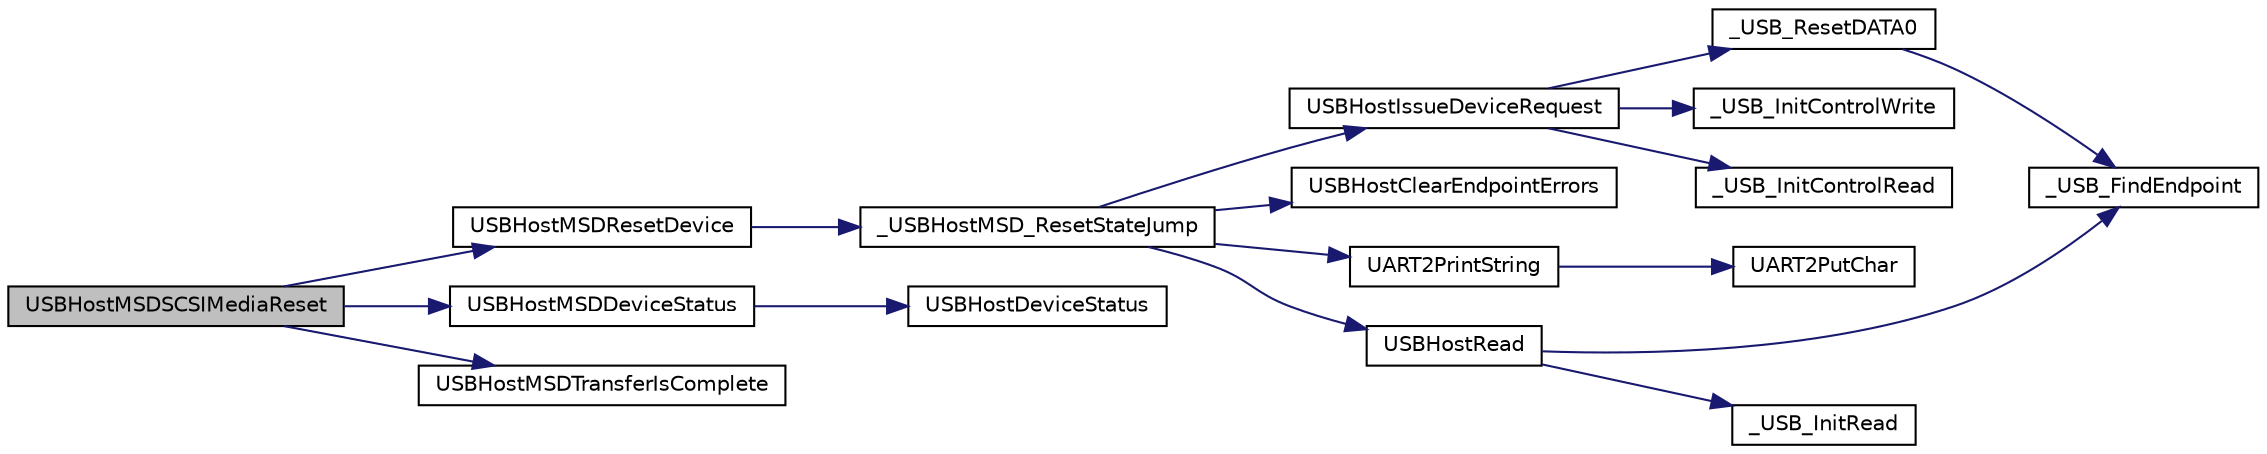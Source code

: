 digraph "USBHostMSDSCSIMediaReset"
{
  edge [fontname="Helvetica",fontsize="10",labelfontname="Helvetica",labelfontsize="10"];
  node [fontname="Helvetica",fontsize="10",shape=record];
  rankdir="LR";
  Node1 [label="USBHostMSDSCSIMediaReset",height=0.2,width=0.4,color="black", fillcolor="grey75", style="filled", fontcolor="black"];
  Node1 -> Node2 [color="midnightblue",fontsize="10",style="solid",fontname="Helvetica"];
  Node2 [label="USBHostMSDResetDevice",height=0.2,width=0.4,color="black", fillcolor="white", style="filled",URL="$usb__host__msd_8h.html#a471f34a41f04869f8f32209c086729d7"];
  Node2 -> Node3 [color="midnightblue",fontsize="10",style="solid",fontname="Helvetica"];
  Node3 [label="_USBHostMSD_ResetStateJump",height=0.2,width=0.4,color="black", fillcolor="white", style="filled",URL="$usb__host__msd_8c.html#acbd0bfa9f919bb3373ddda4e0ab7471c"];
  Node3 -> Node4 [color="midnightblue",fontsize="10",style="solid",fontname="Helvetica"];
  Node4 [label="USBHostIssueDeviceRequest",height=0.2,width=0.4,color="black", fillcolor="white", style="filled",URL="$usb__host_8h.html#a17f2dbf6b2ef2c47a52dc50b64776344"];
  Node4 -> Node5 [color="midnightblue",fontsize="10",style="solid",fontname="Helvetica"];
  Node5 [label="_USB_ResetDATA0",height=0.2,width=0.4,color="black", fillcolor="white", style="filled",URL="$usb__host_8c.html#a5d09188ddf7b972f9b2f54d11c0081f6"];
  Node5 -> Node6 [color="midnightblue",fontsize="10",style="solid",fontname="Helvetica"];
  Node6 [label="_USB_FindEndpoint",height=0.2,width=0.4,color="black", fillcolor="white", style="filled",URL="$usb__host_8c.html#ae449b4da12d04e5c006874382c84caab"];
  Node4 -> Node7 [color="midnightblue",fontsize="10",style="solid",fontname="Helvetica"];
  Node7 [label="_USB_InitControlWrite",height=0.2,width=0.4,color="black", fillcolor="white", style="filled",URL="$usb__host_8c.html#a058419fc74add8358df667b00c827581"];
  Node4 -> Node8 [color="midnightblue",fontsize="10",style="solid",fontname="Helvetica"];
  Node8 [label="_USB_InitControlRead",height=0.2,width=0.4,color="black", fillcolor="white", style="filled",URL="$usb__host_8c.html#af241c7058876aad3e2680b191af50a5c"];
  Node3 -> Node9 [color="midnightblue",fontsize="10",style="solid",fontname="Helvetica"];
  Node9 [label="USBHostClearEndpointErrors",height=0.2,width=0.4,color="black", fillcolor="white", style="filled",URL="$usb__host_8h.html#a3b6ee26c00025379e3c67ca5b99eb010"];
  Node3 -> Node10 [color="midnightblue",fontsize="10",style="solid",fontname="Helvetica"];
  Node10 [label="UART2PrintString",height=0.2,width=0.4,color="black", fillcolor="white", style="filled",URL="$uart2_8c.html#a4f250e76dccb6dc8450c04efbc8e9a8f"];
  Node10 -> Node11 [color="midnightblue",fontsize="10",style="solid",fontname="Helvetica"];
  Node11 [label="UART2PutChar",height=0.2,width=0.4,color="black", fillcolor="white", style="filled",URL="$uart2_8c.html#a23f0e312ef33167a4c51b6b353135e89"];
  Node3 -> Node12 [color="midnightblue",fontsize="10",style="solid",fontname="Helvetica"];
  Node12 [label="USBHostRead",height=0.2,width=0.4,color="black", fillcolor="white", style="filled",URL="$usb__host_8h.html#abb1e7fbe92c771bdc0f8b3219538b3e6"];
  Node12 -> Node6 [color="midnightblue",fontsize="10",style="solid",fontname="Helvetica"];
  Node12 -> Node13 [color="midnightblue",fontsize="10",style="solid",fontname="Helvetica"];
  Node13 [label="_USB_InitRead",height=0.2,width=0.4,color="black", fillcolor="white", style="filled",URL="$usb__host_8c.html#a980bc0a87a2b743b32edb6b6d38a4cb2"];
  Node1 -> Node14 [color="midnightblue",fontsize="10",style="solid",fontname="Helvetica"];
  Node14 [label="USBHostMSDDeviceStatus",height=0.2,width=0.4,color="black", fillcolor="white", style="filled",URL="$usb__host__msd_8h.html#ac3a23c6f0f08fb14b5bcacf936a9dfcd"];
  Node14 -> Node15 [color="midnightblue",fontsize="10",style="solid",fontname="Helvetica"];
  Node15 [label="USBHostDeviceStatus",height=0.2,width=0.4,color="black", fillcolor="white", style="filled",URL="$usb__host_8h.html#a72451c3e34425ccd427bdd3a4eae723c"];
  Node1 -> Node16 [color="midnightblue",fontsize="10",style="solid",fontname="Helvetica"];
  Node16 [label="USBHostMSDTransferIsComplete",height=0.2,width=0.4,color="black", fillcolor="white", style="filled",URL="$usb__host__msd_8h.html#a6caecd6399358a334296741b1101b3f6"];
}
